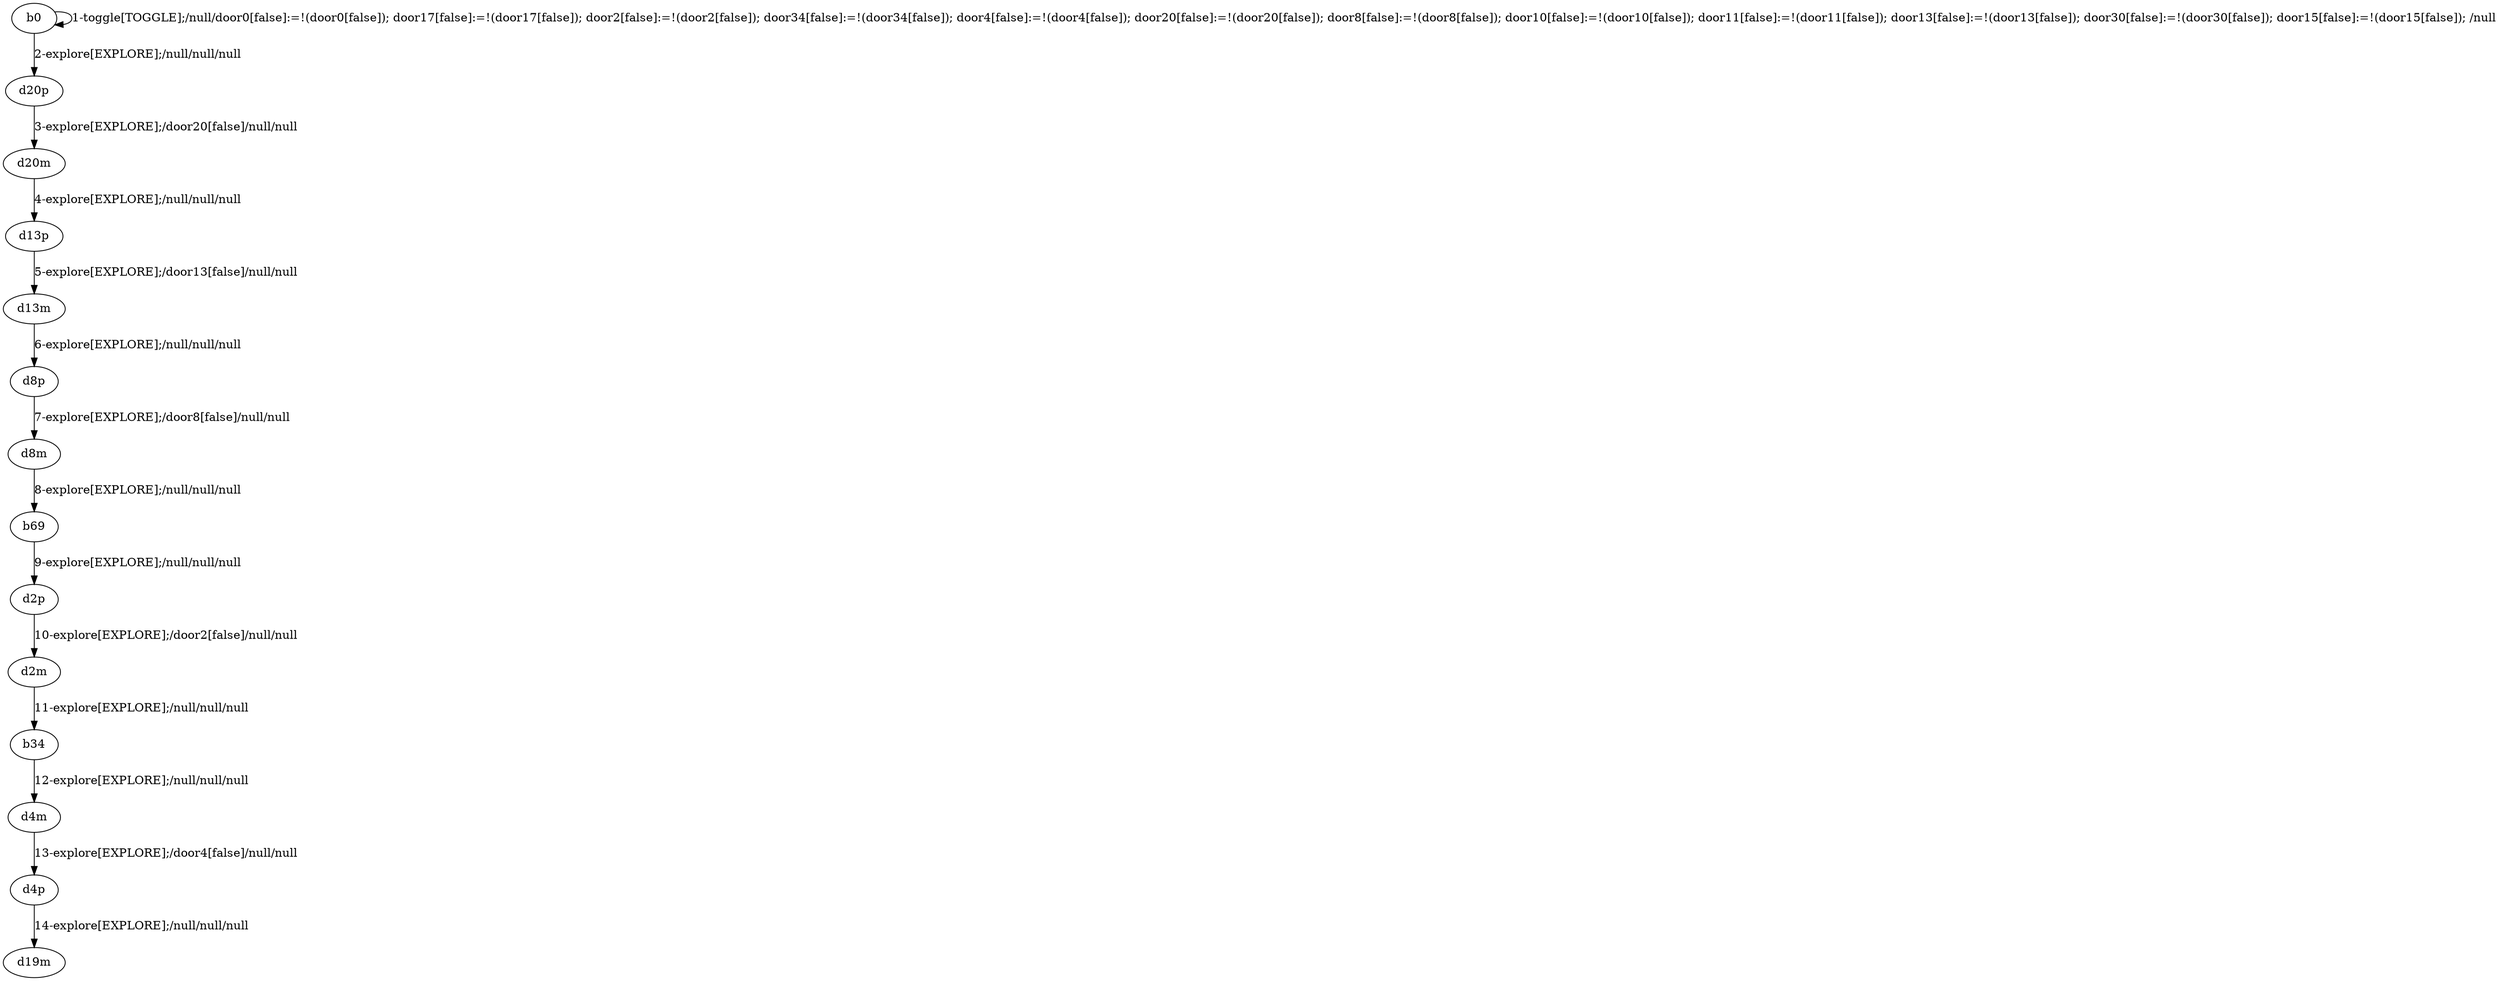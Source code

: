 # Total number of goals covered by this test: 2
# d2m --> b34
# b34 --> d4m

digraph g {
"b0" -> "b0" [label = "1-toggle[TOGGLE];/null/door0[false]:=!(door0[false]); door17[false]:=!(door17[false]); door2[false]:=!(door2[false]); door34[false]:=!(door34[false]); door4[false]:=!(door4[false]); door20[false]:=!(door20[false]); door8[false]:=!(door8[false]); door10[false]:=!(door10[false]); door11[false]:=!(door11[false]); door13[false]:=!(door13[false]); door30[false]:=!(door30[false]); door15[false]:=!(door15[false]); /null"];
"b0" -> "d20p" [label = "2-explore[EXPLORE];/null/null/null"];
"d20p" -> "d20m" [label = "3-explore[EXPLORE];/door20[false]/null/null"];
"d20m" -> "d13p" [label = "4-explore[EXPLORE];/null/null/null"];
"d13p" -> "d13m" [label = "5-explore[EXPLORE];/door13[false]/null/null"];
"d13m" -> "d8p" [label = "6-explore[EXPLORE];/null/null/null"];
"d8p" -> "d8m" [label = "7-explore[EXPLORE];/door8[false]/null/null"];
"d8m" -> "b69" [label = "8-explore[EXPLORE];/null/null/null"];
"b69" -> "d2p" [label = "9-explore[EXPLORE];/null/null/null"];
"d2p" -> "d2m" [label = "10-explore[EXPLORE];/door2[false]/null/null"];
"d2m" -> "b34" [label = "11-explore[EXPLORE];/null/null/null"];
"b34" -> "d4m" [label = "12-explore[EXPLORE];/null/null/null"];
"d4m" -> "d4p" [label = "13-explore[EXPLORE];/door4[false]/null/null"];
"d4p" -> "d19m" [label = "14-explore[EXPLORE];/null/null/null"];
}